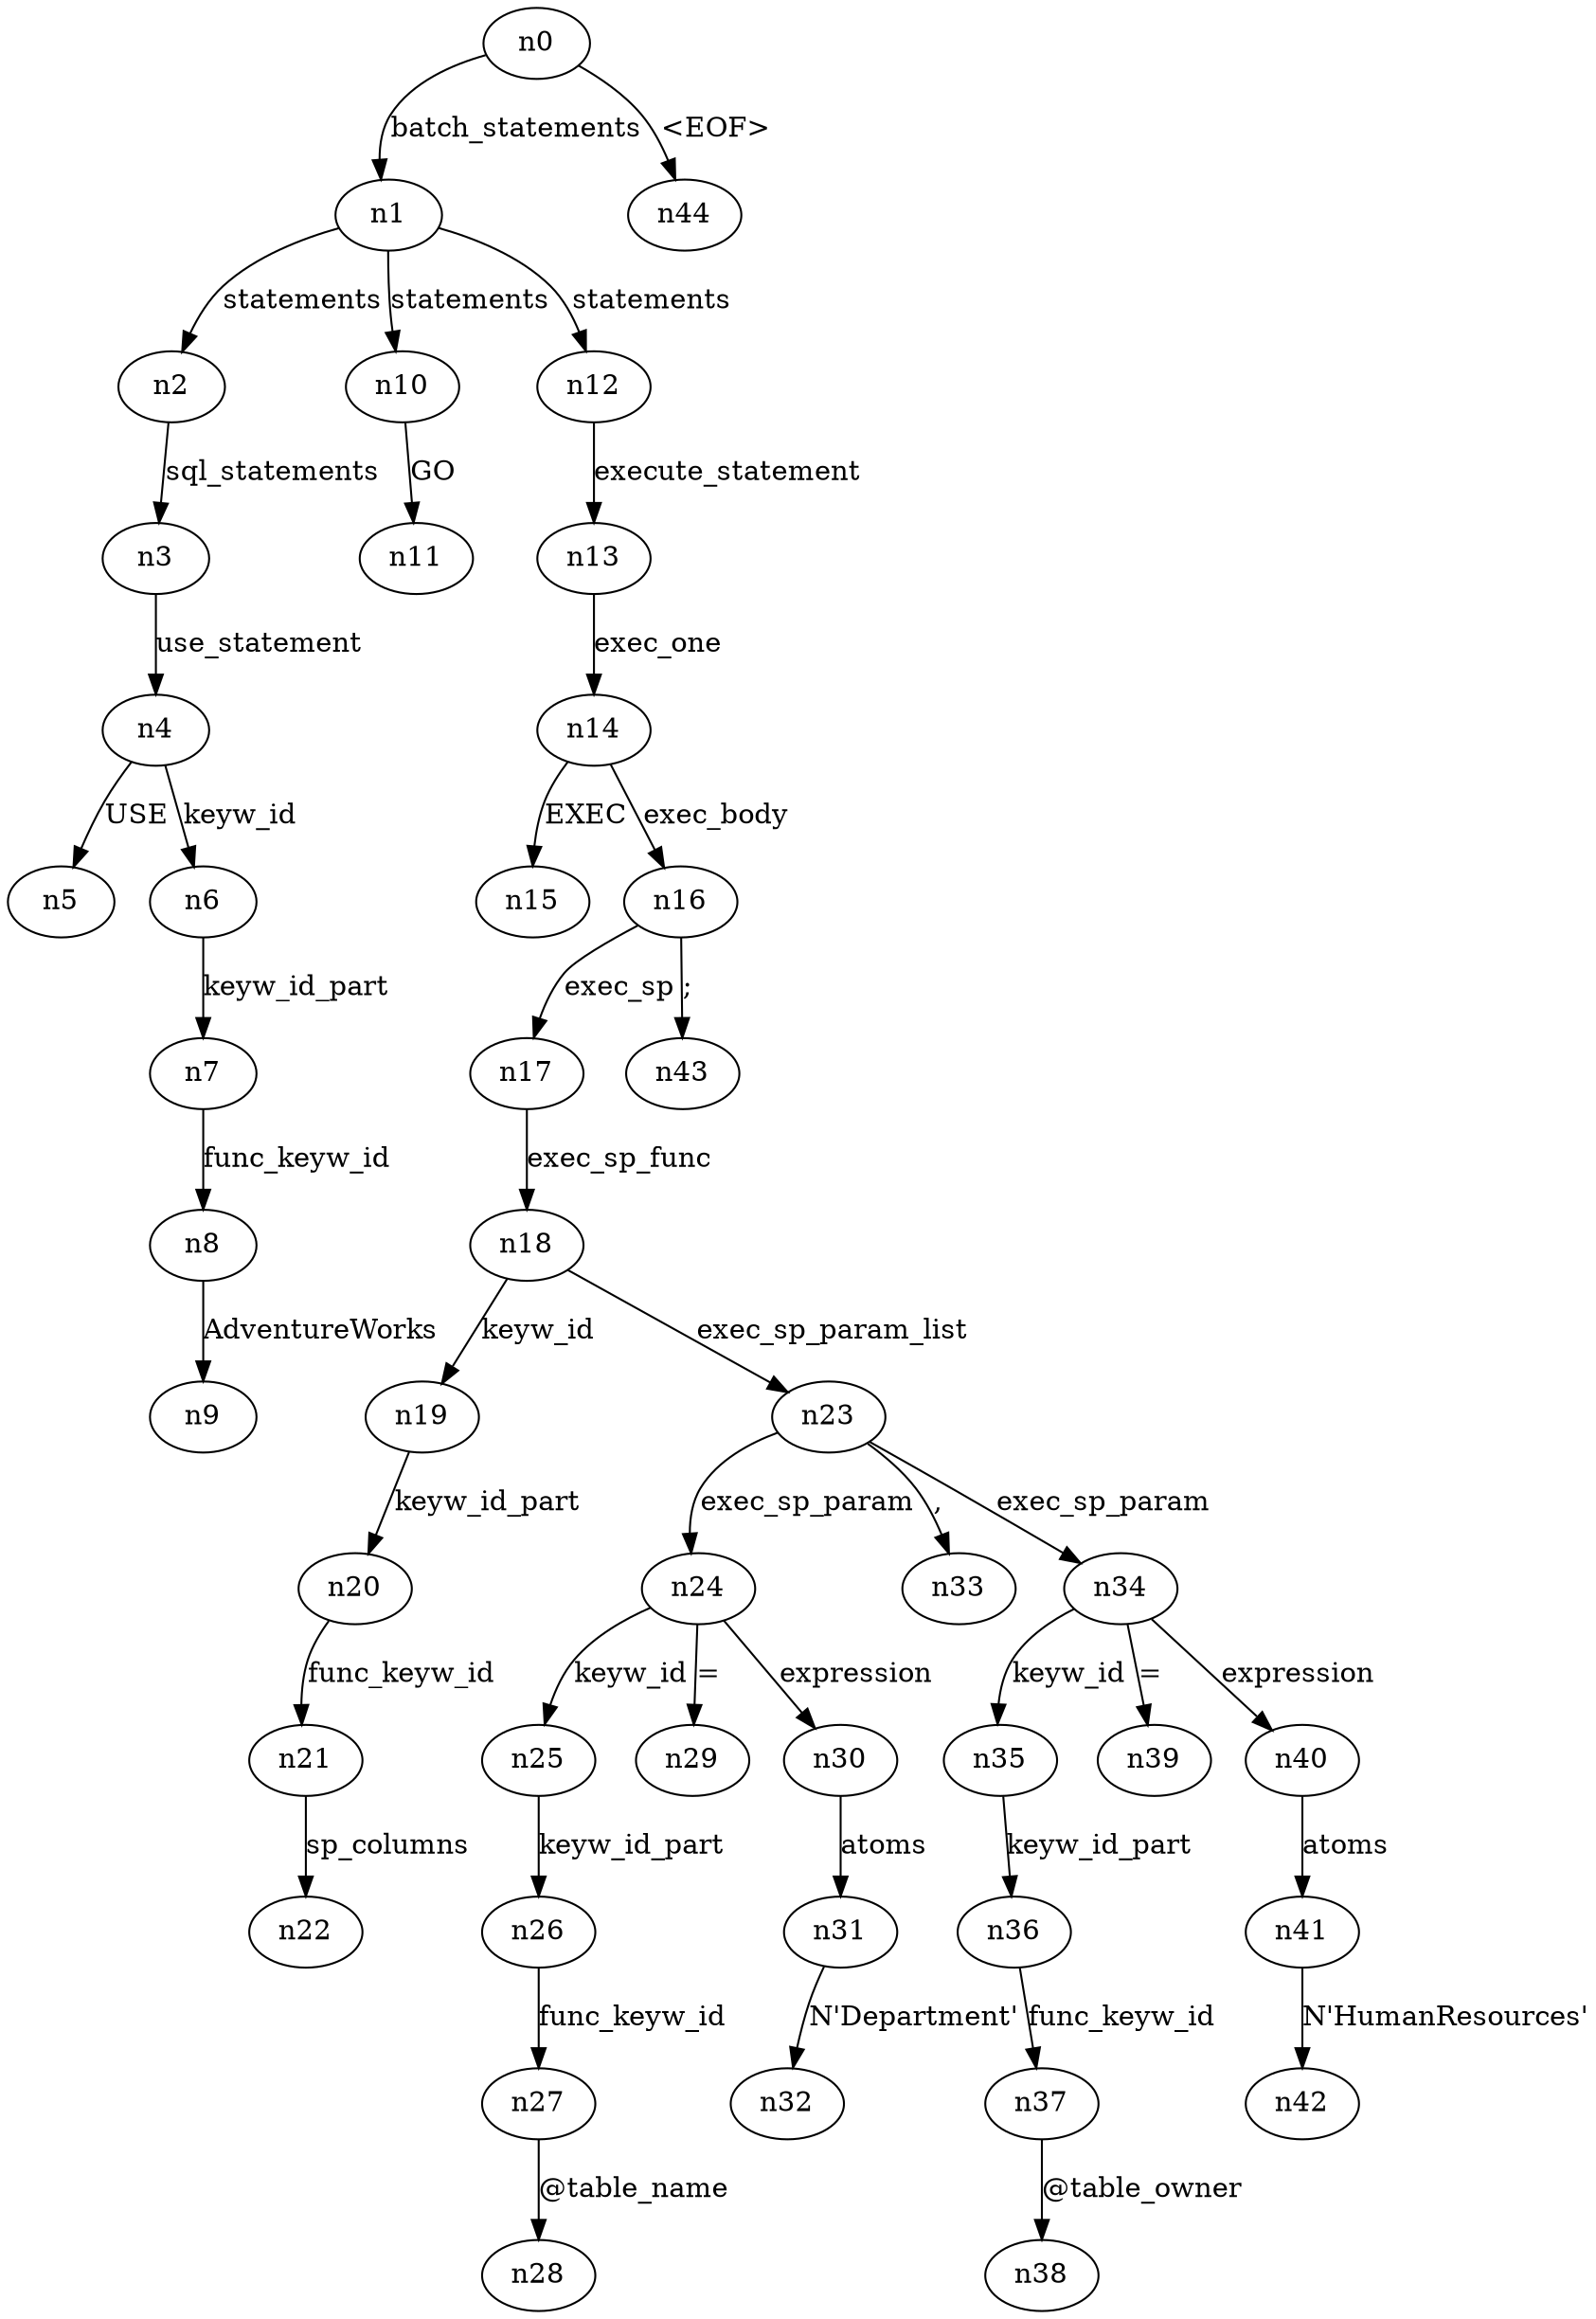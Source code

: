 digraph ParseTree {
  n0 -> n1 [label="batch_statements"];
  n1 -> n2 [label="statements"];
  n2 -> n3 [label="sql_statements"];
  n3 -> n4 [label="use_statement"];
  n4 -> n5 [label="USE"];
  n4 -> n6 [label="keyw_id"];
  n6 -> n7 [label="keyw_id_part"];
  n7 -> n8 [label="func_keyw_id"];
  n8 -> n9 [label="AdventureWorks"];
  n1 -> n10 [label="statements"];
  n10 -> n11 [label="GO"];
  n1 -> n12 [label="statements"];
  n12 -> n13 [label="execute_statement"];
  n13 -> n14 [label="exec_one"];
  n14 -> n15 [label="EXEC"];
  n14 -> n16 [label="exec_body"];
  n16 -> n17 [label="exec_sp"];
  n17 -> n18 [label="exec_sp_func"];
  n18 -> n19 [label="keyw_id"];
  n19 -> n20 [label="keyw_id_part"];
  n20 -> n21 [label="func_keyw_id"];
  n21 -> n22 [label="sp_columns"];
  n18 -> n23 [label="exec_sp_param_list"];
  n23 -> n24 [label="exec_sp_param"];
  n24 -> n25 [label="keyw_id"];
  n25 -> n26 [label="keyw_id_part"];
  n26 -> n27 [label="func_keyw_id"];
  n27 -> n28 [label="@table_name"];
  n24 -> n29 [label="="];
  n24 -> n30 [label="expression"];
  n30 -> n31 [label="atoms"];
  n31 -> n32 [label="N'Department'"];
  n23 -> n33 [label=","];
  n23 -> n34 [label="exec_sp_param"];
  n34 -> n35 [label="keyw_id"];
  n35 -> n36 [label="keyw_id_part"];
  n36 -> n37 [label="func_keyw_id"];
  n37 -> n38 [label="@table_owner"];
  n34 -> n39 [label="="];
  n34 -> n40 [label="expression"];
  n40 -> n41 [label="atoms"];
  n41 -> n42 [label="N'HumanResources'"];
  n16 -> n43 [label=";"];
  n0 -> n44 [label="<EOF>"];
}